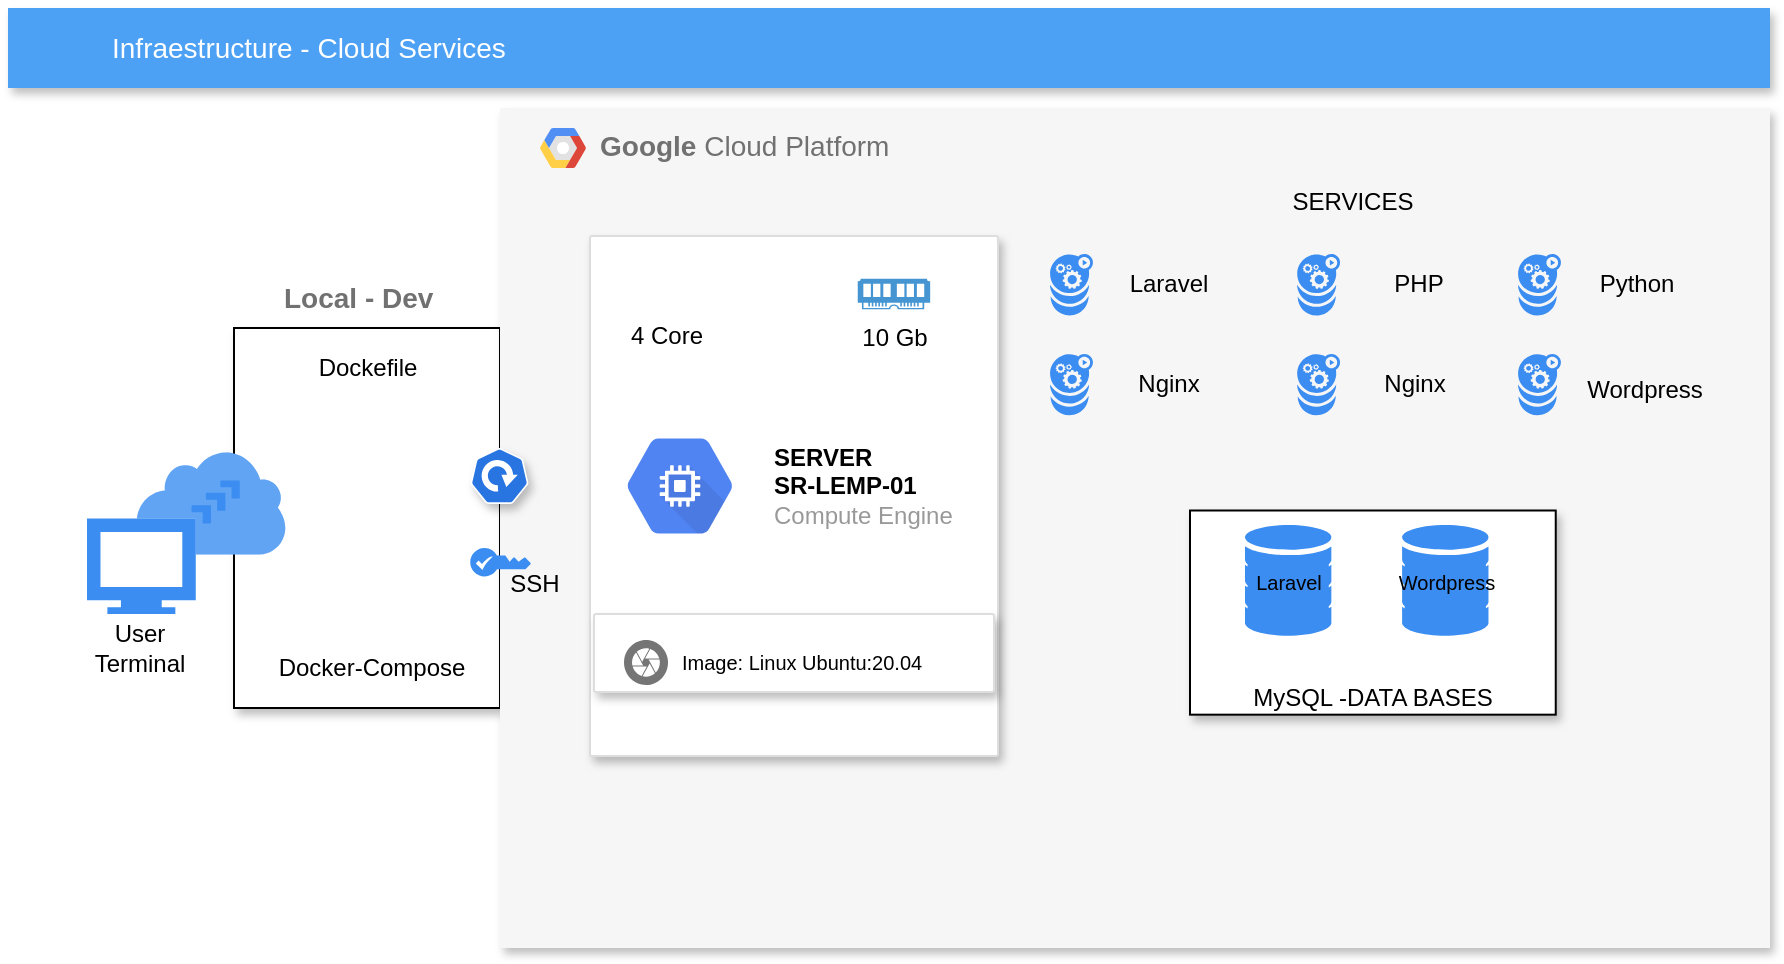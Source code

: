 <mxfile version="13.5.9" type="github">
  <diagram id="f106602c-feb2-e66a-4537-3a34d633f6aa" name="Page-1">
    <mxGraphModel dx="952" dy="552" grid="1" gridSize="10" guides="1" tooltips="1" connect="1" arrows="1" fold="1" page="1" pageScale="1" pageWidth="1169" pageHeight="827" background="#ffffff" math="0" shadow="0">
      <root>
        <mxCell id="0" />
        <mxCell id="1" parent="0" />
        <mxCell id="7VuebRp9L6Mz6bjNFeh5-541" value="" style="whiteSpace=wrap;html=1;shadow=1;" vertex="1" parent="1">
          <mxGeometry x="282" y="200" width="133" height="190" as="geometry" />
        </mxCell>
        <mxCell id="14" value="&lt;b&gt;Google &lt;/b&gt;Cloud Platform" style="fillColor=#F6F6F6;strokeColor=none;shadow=1;gradientColor=none;fontSize=14;align=left;spacing=10;fontColor=#717171;9E9E9E;verticalAlign=top;spacingTop=-4;fontStyle=0;spacingLeft=40;html=1;" parent="1" vertex="1">
          <mxGeometry x="415" y="90" width="635" height="420" as="geometry" />
        </mxCell>
        <mxCell id="15" value="" style="shape=mxgraph.gcp2.google_cloud_platform;fillColor=#F6F6F6;strokeColor=none;shadow=0;gradientColor=none;" parent="14" vertex="1">
          <mxGeometry width="23" height="20" relative="1" as="geometry">
            <mxPoint x="20" y="10" as="offset" />
          </mxGeometry>
        </mxCell>
        <mxCell id="7VuebRp9L6Mz6bjNFeh5-572" value="" style="group" vertex="1" connectable="0" parent="14">
          <mxGeometry x="345" y="186.667" width="182.87" height="116.667" as="geometry" />
        </mxCell>
        <mxCell id="7VuebRp9L6Mz6bjNFeh5-565" value="&lt;br&gt;&lt;br&gt;&lt;br&gt;&lt;br&gt;&lt;br&gt;&lt;br&gt;MySQL -DATA BASES" style="whiteSpace=wrap;html=1;shadow=1;" vertex="1" parent="7VuebRp9L6Mz6bjNFeh5-572">
          <mxGeometry y="14.583" width="182.87" height="102.083" as="geometry" />
        </mxCell>
        <mxCell id="7VuebRp9L6Mz6bjNFeh5-562" value="&lt;font style=&quot;font-size: 10px&quot;&gt;&lt;br&gt;&lt;font&gt;Laravel&lt;/font&gt;&lt;/font&gt;" style="html=1;aspect=fixed;strokeColor=none;shadow=0;align=center;verticalAlign=top;fillColor=#3B8DF1;shape=mxgraph.gcp2.database_2" vertex="1" parent="7VuebRp9L6Mz6bjNFeh5-572">
          <mxGeometry x="27.496" y="21.875" width="43.179" height="55.359" as="geometry" />
        </mxCell>
        <mxCell id="7VuebRp9L6Mz6bjNFeh5-563" value="&lt;font style=&quot;font-size: 10px&quot;&gt;&lt;br&gt;Wordpress&lt;/font&gt;" style="html=1;aspect=fixed;strokeColor=none;shadow=0;align=center;verticalAlign=top;fillColor=#3B8DF1;shape=mxgraph.gcp2.database_2" vertex="1" parent="7VuebRp9L6Mz6bjNFeh5-572">
          <mxGeometry x="106.056" y="21.875" width="43.179" height="55.359" as="geometry" />
        </mxCell>
        <mxCell id="7VuebRp9L6Mz6bjNFeh5-587" value="SERVICES" style="text;html=1;resizable=0;autosize=1;align=center;verticalAlign=middle;points=[];fillColor=none;strokeColor=none;rounded=0;shadow=1;" vertex="1" parent="14">
          <mxGeometry x="386.432" y="36.525" width="80" height="20" as="geometry" />
        </mxCell>
        <mxCell id="7VuebRp9L6Mz6bjNFeh5-569" value="" style="group" vertex="1" connectable="0" parent="14">
          <mxGeometry x="-14.883" y="219.996" width="40.68" height="19.406" as="geometry" />
        </mxCell>
        <mxCell id="7VuebRp9L6Mz6bjNFeh5-566" value="" style="html=1;aspect=fixed;strokeColor=none;shadow=0;align=center;verticalAlign=top;fillColor=#3B8DF1;shape=mxgraph.gcp2.key" vertex="1" parent="7VuebRp9L6Mz6bjNFeh5-569">
          <mxGeometry width="30.299" height="14.241" as="geometry" />
        </mxCell>
        <mxCell id="7VuebRp9L6Mz6bjNFeh5-567" value="SSH" style="text;html=1;align=center;verticalAlign=middle;resizable=0;points=[];autosize=1;" vertex="1" parent="7VuebRp9L6Mz6bjNFeh5-569">
          <mxGeometry x="11.623" y="8.301" width="40" height="20" as="geometry" />
        </mxCell>
        <mxCell id="7VuebRp9L6Mz6bjNFeh5-584" value="" style="group" vertex="1" connectable="0" parent="14">
          <mxGeometry x="275.004" y="73.04" width="336.848" height="85.556" as="geometry" />
        </mxCell>
        <mxCell id="7VuebRp9L6Mz6bjNFeh5-575" value="" style="html=1;aspect=fixed;strokeColor=none;shadow=0;align=center;verticalAlign=top;fillColor=#3B8DF1;shape=mxgraph.gcp2.service" vertex="1" parent="7VuebRp9L6Mz6bjNFeh5-584">
          <mxGeometry x="123.557" y="0.012" width="21.475" height="30.677" as="geometry" />
        </mxCell>
        <mxCell id="7VuebRp9L6Mz6bjNFeh5-576" value="PHP" style="text;html=1;resizable=0;autosize=1;align=center;verticalAlign=middle;points=[];fillColor=none;strokeColor=none;rounded=0;shadow=1;" vertex="1" parent="7VuebRp9L6Mz6bjNFeh5-584">
          <mxGeometry x="164.282" y="5.365" width="40" height="20" as="geometry" />
        </mxCell>
        <mxCell id="7VuebRp9L6Mz6bjNFeh5-577" value="" style="html=1;aspect=fixed;strokeColor=none;shadow=0;align=center;verticalAlign=top;fillColor=#3B8DF1;shape=mxgraph.gcp2.service" vertex="1" parent="7VuebRp9L6Mz6bjNFeh5-584">
          <mxGeometry x="233.999" width="21.475" height="30.677" as="geometry" />
        </mxCell>
        <mxCell id="7VuebRp9L6Mz6bjNFeh5-578" value="Python" style="text;html=1;resizable=0;autosize=1;align=center;verticalAlign=middle;points=[];fillColor=none;strokeColor=none;rounded=0;shadow=1;" vertex="1" parent="7VuebRp9L6Mz6bjNFeh5-584">
          <mxGeometry x="267.821" y="5.353" width="50" height="20" as="geometry" />
        </mxCell>
        <mxCell id="7VuebRp9L6Mz6bjNFeh5-579" value="" style="group" vertex="1" connectable="0" parent="7VuebRp9L6Mz6bjNFeh5-584">
          <mxGeometry width="102.849" height="35.647" as="geometry" />
        </mxCell>
        <mxCell id="7VuebRp9L6Mz6bjNFeh5-573" value="" style="html=1;aspect=fixed;strokeColor=none;shadow=0;align=center;verticalAlign=top;fillColor=#3B8DF1;shape=mxgraph.gcp2.service" vertex="1" parent="7VuebRp9L6Mz6bjNFeh5-579">
          <mxGeometry width="21.475" height="30.677" as="geometry" />
        </mxCell>
        <mxCell id="7VuebRp9L6Mz6bjNFeh5-574" value="Laravel" style="text;html=1;resizable=0;autosize=1;align=center;verticalAlign=middle;points=[];fillColor=none;strokeColor=none;rounded=0;shadow=1;" vertex="1" parent="7VuebRp9L6Mz6bjNFeh5-579">
          <mxGeometry x="33.823" y="5.353" width="50" height="20" as="geometry" />
        </mxCell>
        <mxCell id="7VuebRp9L6Mz6bjNFeh5-580" value="" style="html=1;aspect=fixed;strokeColor=none;shadow=0;align=center;verticalAlign=top;fillColor=#3B8DF1;shape=mxgraph.gcp2.service" vertex="1" parent="7VuebRp9L6Mz6bjNFeh5-584">
          <mxGeometry y="49.908" width="21.475" height="30.677" as="geometry" />
        </mxCell>
        <mxCell id="7VuebRp9L6Mz6bjNFeh5-581" value="Nginx" style="text;html=1;resizable=0;autosize=1;align=center;verticalAlign=middle;points=[];fillColor=none;strokeColor=none;rounded=0;shadow=1;" vertex="1" parent="7VuebRp9L6Mz6bjNFeh5-584">
          <mxGeometry x="33.823" y="55.261" width="50" height="20" as="geometry" />
        </mxCell>
        <mxCell id="7VuebRp9L6Mz6bjNFeh5-582" value="" style="html=1;aspect=fixed;strokeColor=none;shadow=0;align=center;verticalAlign=top;fillColor=#3B8DF1;shape=mxgraph.gcp2.service" vertex="1" parent="7VuebRp9L6Mz6bjNFeh5-584">
          <mxGeometry x="123.557" y="49.908" width="21.475" height="30.677" as="geometry" />
        </mxCell>
        <mxCell id="7VuebRp9L6Mz6bjNFeh5-583" value="Nginx" style="text;html=1;resizable=0;autosize=1;align=center;verticalAlign=middle;points=[];fillColor=none;strokeColor=none;rounded=0;shadow=1;" vertex="1" parent="7VuebRp9L6Mz6bjNFeh5-584">
          <mxGeometry x="157.38" y="55.261" width="50" height="20" as="geometry" />
        </mxCell>
        <mxCell id="7VuebRp9L6Mz6bjNFeh5-585" value="" style="html=1;aspect=fixed;strokeColor=none;shadow=0;align=center;verticalAlign=top;fillColor=#3B8DF1;shape=mxgraph.gcp2.service" vertex="1" parent="7VuebRp9L6Mz6bjNFeh5-584">
          <mxGeometry x="233.997" y="49.908" width="21.475" height="30.677" as="geometry" />
        </mxCell>
        <mxCell id="7VuebRp9L6Mz6bjNFeh5-586" value="Wordpress" style="text;html=1;resizable=0;autosize=1;align=center;verticalAlign=middle;points=[];fillColor=none;strokeColor=none;rounded=0;shadow=1;" vertex="1" parent="7VuebRp9L6Mz6bjNFeh5-584">
          <mxGeometry x="261.609" y="57.587" width="70" height="20" as="geometry" />
        </mxCell>
        <mxCell id="2" value="Infraestructure - Cloud Services" style="fillColor=#4DA1F5;strokeColor=none;shadow=1;gradientColor=none;fontSize=14;align=left;spacingLeft=50;fontColor=#ffffff;html=1;" parent="1" vertex="1">
          <mxGeometry x="169" y="40" width="881" height="40" as="geometry" />
        </mxCell>
        <mxCell id="7VuebRp9L6Mz6bjNFeh5-518" value="" style="shape=image;html=1;verticalAlign=top;verticalLabelPosition=bottom;labelBackgroundColor=#ffffff;imageAspect=0;aspect=fixed;image=https://cdn4.iconfinder.com/data/icons/logos-and-brands/512/97_Docker_logo_logos-128.png" vertex="1" parent="1">
          <mxGeometry x="318.5" y="299.5" width="64" height="64" as="geometry" />
        </mxCell>
        <mxCell id="7VuebRp9L6Mz6bjNFeh5-520" value="" style="shape=image;html=1;verticalAlign=top;verticalLabelPosition=bottom;labelBackgroundColor=#ffffff;imageAspect=0;aspect=fixed;image=https://cdn4.iconfinder.com/data/icons/logos-and-brands-1/512/97_Docker_logo_logos-128.png" vertex="1" parent="1">
          <mxGeometry x="315.75" y="230" width="69.5" height="69.5" as="geometry" />
        </mxCell>
        <mxCell id="7VuebRp9L6Mz6bjNFeh5-524" value="Dockefile" style="text;html=1;strokeColor=none;fillColor=none;align=center;verticalAlign=middle;whiteSpace=wrap;rounded=0;" vertex="1" parent="1">
          <mxGeometry x="328.5" y="210" width="40" height="20" as="geometry" />
        </mxCell>
        <mxCell id="7VuebRp9L6Mz6bjNFeh5-525" value="Docker-Compose" style="text;html=1;strokeColor=none;fillColor=none;align=center;verticalAlign=middle;whiteSpace=wrap;rounded=0;" vertex="1" parent="1">
          <mxGeometry x="301.5" y="360" width="98" height="20" as="geometry" />
        </mxCell>
        <mxCell id="7VuebRp9L6Mz6bjNFeh5-526" value="" style="strokeColor=#dddddd;shadow=1;strokeWidth=1;rounded=1;absoluteArcSize=1;arcSize=2;" vertex="1" parent="1">
          <mxGeometry x="460" y="154" width="204" height="260" as="geometry" />
        </mxCell>
        <mxCell id="7VuebRp9L6Mz6bjNFeh5-527" value="&lt;font color=&quot;#000000&quot;&gt;&lt;span&gt;&lt;b&gt;SERVER&lt;br&gt;SR-LEMP-01&lt;/b&gt;&lt;/span&gt;&lt;/font&gt;&lt;br&gt;Compute Engine" style="dashed=0;connectable=0;html=1;fillColor=#5184F3;strokeColor=none;shape=mxgraph.gcp2.hexIcon;prIcon=compute_engine;part=1;labelPosition=right;verticalLabelPosition=middle;align=left;verticalAlign=middle;spacingLeft=5;fontColor=#999999;fontSize=12;" vertex="1" parent="7VuebRp9L6Mz6bjNFeh5-526">
          <mxGeometry y="0.5" width="80" height="70" relative="1" as="geometry">
            <mxPoint x="5" y="-40" as="offset" />
          </mxGeometry>
        </mxCell>
        <mxCell id="7VuebRp9L6Mz6bjNFeh5-543" value="4 Core" style="shape=image;html=1;verticalAlign=top;verticalLabelPosition=bottom;labelBackgroundColor=#ffffff;imageAspect=0;aspect=fixed;image=https://cdn0.iconfinder.com/data/icons/computer-and-hardware-free/32/Computer__Computer_Hardware_CPU_Processor_Technology-128.png;shadow=1;" vertex="1" parent="7VuebRp9L6Mz6bjNFeh5-526">
          <mxGeometry x="30.161" y="20" width="15.965" height="15.965" as="geometry" />
        </mxCell>
        <mxCell id="7VuebRp9L6Mz6bjNFeh5-542" value="10 Gb" style="pointerEvents=1;shadow=0;dashed=0;html=1;strokeColor=none;fillColor=#4495D1;labelPosition=center;verticalLabelPosition=bottom;verticalAlign=top;align=center;outlineConnect=0;shape=mxgraph.veeam.ram;" vertex="1" parent="7VuebRp9L6Mz6bjNFeh5-526">
          <mxGeometry x="133.875" y="21.4" width="36.21" height="15.2" as="geometry" />
        </mxCell>
        <mxCell id="7VuebRp9L6Mz6bjNFeh5-532" value="" style="html=1;dashed=0;whitespace=wrap;fillColor=#2875E2;strokeColor=#ffffff;points=[[0.005,0.63,0],[0.1,0.2,0],[0.9,0.2,0],[0.5,0,0],[0.995,0.63,0],[0.72,0.99,0],[0.5,1,0],[0.28,0.99,0]];shape=mxgraph.kubernetes.icon;prIcon=deploy;shadow=1;" vertex="1" parent="1">
          <mxGeometry x="399.5" y="260" width="30.5" height="28" as="geometry" />
        </mxCell>
        <mxCell id="7VuebRp9L6Mz6bjNFeh5-544" value="&lt;font color=&quot;#717171&quot; face=&quot;helvetica&quot;&gt;&lt;span style=&quot;font-size: 14px&quot;&gt;&lt;b&gt;Local - Dev&lt;/b&gt;&lt;/span&gt;&lt;/font&gt;" style="text;whiteSpace=wrap;html=1;" vertex="1" parent="1">
          <mxGeometry x="305.25" y="170" width="80" height="30" as="geometry" />
        </mxCell>
        <mxCell id="7VuebRp9L6Mz6bjNFeh5-545" value="" style="strokeColor=#dddddd;shadow=1;strokeWidth=1;rounded=1;absoluteArcSize=1;arcSize=2;" vertex="1" parent="1">
          <mxGeometry x="462" y="343" width="200" height="39" as="geometry" />
        </mxCell>
        <mxCell id="7VuebRp9L6Mz6bjNFeh5-546" value="&lt;font style=&quot;font-size: 10px&quot;&gt;Image:&amp;nbsp;Linux Ubuntu:20.04&lt;/font&gt;" style="dashed=0;connectable=0;html=1;fillColor=#757575;strokeColor=none;shape=mxgraph.gcp2.image_services;part=1;labelPosition=right;verticalLabelPosition=middle;align=left;verticalAlign=middle;spacingLeft=5;fontSize=12;" vertex="1" parent="7VuebRp9L6Mz6bjNFeh5-545">
          <mxGeometry y="0.5" width="22" height="22.5" relative="1" as="geometry">
            <mxPoint x="15" y="-6.5" as="offset" />
          </mxGeometry>
        </mxCell>
        <mxCell id="7VuebRp9L6Mz6bjNFeh5-552" value="" style="html=1;aspect=fixed;strokeColor=none;shadow=0;align=center;verticalAlign=top;fillColor=#3B8DF1;shape=mxgraph.gcp2.internet_connection" vertex="1" parent="1">
          <mxGeometry x="208.5" y="260" width="100" height="83" as="geometry" />
        </mxCell>
        <mxCell id="7VuebRp9L6Mz6bjNFeh5-554" value="User Terminal" style="text;html=1;strokeColor=none;fillColor=none;align=center;verticalAlign=middle;whiteSpace=wrap;rounded=0;" vertex="1" parent="1">
          <mxGeometry x="215" y="350" width="40" height="20" as="geometry" />
        </mxCell>
      </root>
    </mxGraphModel>
  </diagram>
</mxfile>
